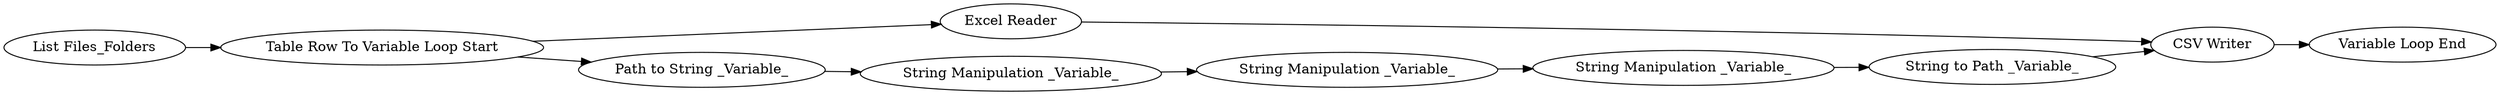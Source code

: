 digraph {
	1 [label="List Files_Folders"]
	2 [label="Table Row To Variable Loop Start"]
	3 [label="Excel Reader"]
	4 [label="CSV Writer"]
	5 [label="String Manipulation _Variable_"]
	6 [label="Path to String _Variable_"]
	7 [label="String to Path _Variable_"]
	8 [label="String Manipulation _Variable_"]
	10 [label="String Manipulation _Variable_"]
	12 [label="Variable Loop End"]
	1 -> 2
	2 -> 3
	2 -> 6
	3 -> 4
	4 -> 12
	5 -> 10
	6 -> 5
	7 -> 4
	8 -> 7
	10 -> 8
	rankdir=LR
}
